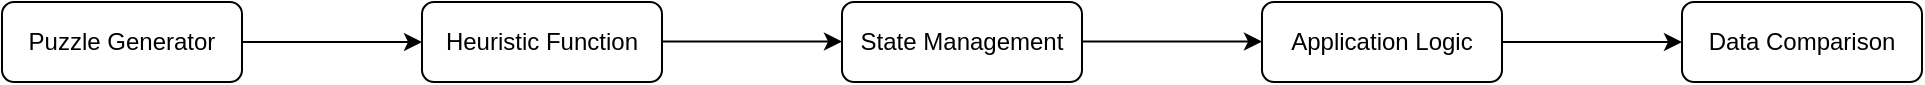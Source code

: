 <mxfile version="20.5.3" type="embed"><diagram id="C5RBs43oDa-KdzZeNtuy" name="Page-1"><mxGraphModel dx="1455" dy="913" grid="1" gridSize="10" guides="1" tooltips="1" connect="1" arrows="1" fold="1" page="1" pageScale="1" pageWidth="413" pageHeight="583" math="0" shadow="0"><root><mxCell id="WIyWlLk6GJQsqaUBKTNV-0"/><mxCell id="WIyWlLk6GJQsqaUBKTNV-1" parent="WIyWlLk6GJQsqaUBKTNV-0"/><mxCell id="WIyWlLk6GJQsqaUBKTNV-3" value="Puzzle Generator" style="rounded=1;whiteSpace=wrap;html=1;fontSize=12;glass=0;strokeWidth=1;shadow=0;" parent="WIyWlLk6GJQsqaUBKTNV-1" vertex="1"><mxGeometry x="140" y="272" width="120" height="40" as="geometry"/></mxCell><mxCell id="WIyWlLk6GJQsqaUBKTNV-7" value="Heuristic Function" style="rounded=1;whiteSpace=wrap;html=1;fontSize=12;glass=0;strokeWidth=1;shadow=0;" parent="WIyWlLk6GJQsqaUBKTNV-1" vertex="1"><mxGeometry x="350" y="272" width="120" height="40" as="geometry"/></mxCell><mxCell id="WIyWlLk6GJQsqaUBKTNV-11" value="Application Logic" style="rounded=1;whiteSpace=wrap;html=1;fontSize=12;glass=0;strokeWidth=1;shadow=0;" parent="WIyWlLk6GJQsqaUBKTNV-1" vertex="1"><mxGeometry x="770" y="272" width="120" height="40" as="geometry"/></mxCell><mxCell id="WIyWlLk6GJQsqaUBKTNV-12" value="State Management" style="rounded=1;whiteSpace=wrap;html=1;fontSize=12;glass=0;strokeWidth=1;shadow=0;" parent="WIyWlLk6GJQsqaUBKTNV-1" vertex="1"><mxGeometry x="560" y="272" width="120" height="40" as="geometry"/></mxCell><mxCell id="479kVp0qB9STD0mYlWp3-0" value="Data Comparison" style="rounded=1;whiteSpace=wrap;html=1;fontSize=12;glass=0;strokeWidth=1;shadow=0;" parent="WIyWlLk6GJQsqaUBKTNV-1" vertex="1"><mxGeometry x="980" y="272" width="120" height="40" as="geometry"/></mxCell><mxCell id="479kVp0qB9STD0mYlWp3-1" value="" style="endArrow=classic;html=1;rounded=0;exitX=1;exitY=0.5;exitDx=0;exitDy=0;" parent="WIyWlLk6GJQsqaUBKTNV-1" source="WIyWlLk6GJQsqaUBKTNV-3" edge="1"><mxGeometry width="50" height="50" relative="1" as="geometry"><mxPoint x="560" y="332" as="sourcePoint"/><mxPoint x="350" y="292" as="targetPoint"/></mxGeometry></mxCell><mxCell id="479kVp0qB9STD0mYlWp3-2" value="" style="endArrow=classic;html=1;rounded=0;exitX=1;exitY=0.5;exitDx=0;exitDy=0;" parent="WIyWlLk6GJQsqaUBKTNV-1" edge="1"><mxGeometry width="50" height="50" relative="1" as="geometry"><mxPoint x="470" y="291.76" as="sourcePoint"/><mxPoint x="560" y="291.76" as="targetPoint"/></mxGeometry></mxCell><mxCell id="479kVp0qB9STD0mYlWp3-3" value="" style="endArrow=classic;html=1;rounded=0;exitX=1;exitY=0.5;exitDx=0;exitDy=0;" parent="WIyWlLk6GJQsqaUBKTNV-1" edge="1"><mxGeometry width="50" height="50" relative="1" as="geometry"><mxPoint x="680" y="291.76" as="sourcePoint"/><mxPoint x="770" y="291.76" as="targetPoint"/></mxGeometry></mxCell><mxCell id="479kVp0qB9STD0mYlWp3-4" value="" style="endArrow=classic;html=1;rounded=0;exitX=1;exitY=0.5;exitDx=0;exitDy=0;" parent="WIyWlLk6GJQsqaUBKTNV-1" edge="1"><mxGeometry width="50" height="50" relative="1" as="geometry"><mxPoint x="890" y="292" as="sourcePoint"/><mxPoint x="980" y="292" as="targetPoint"/></mxGeometry></mxCell></root></mxGraphModel></diagram></mxfile>